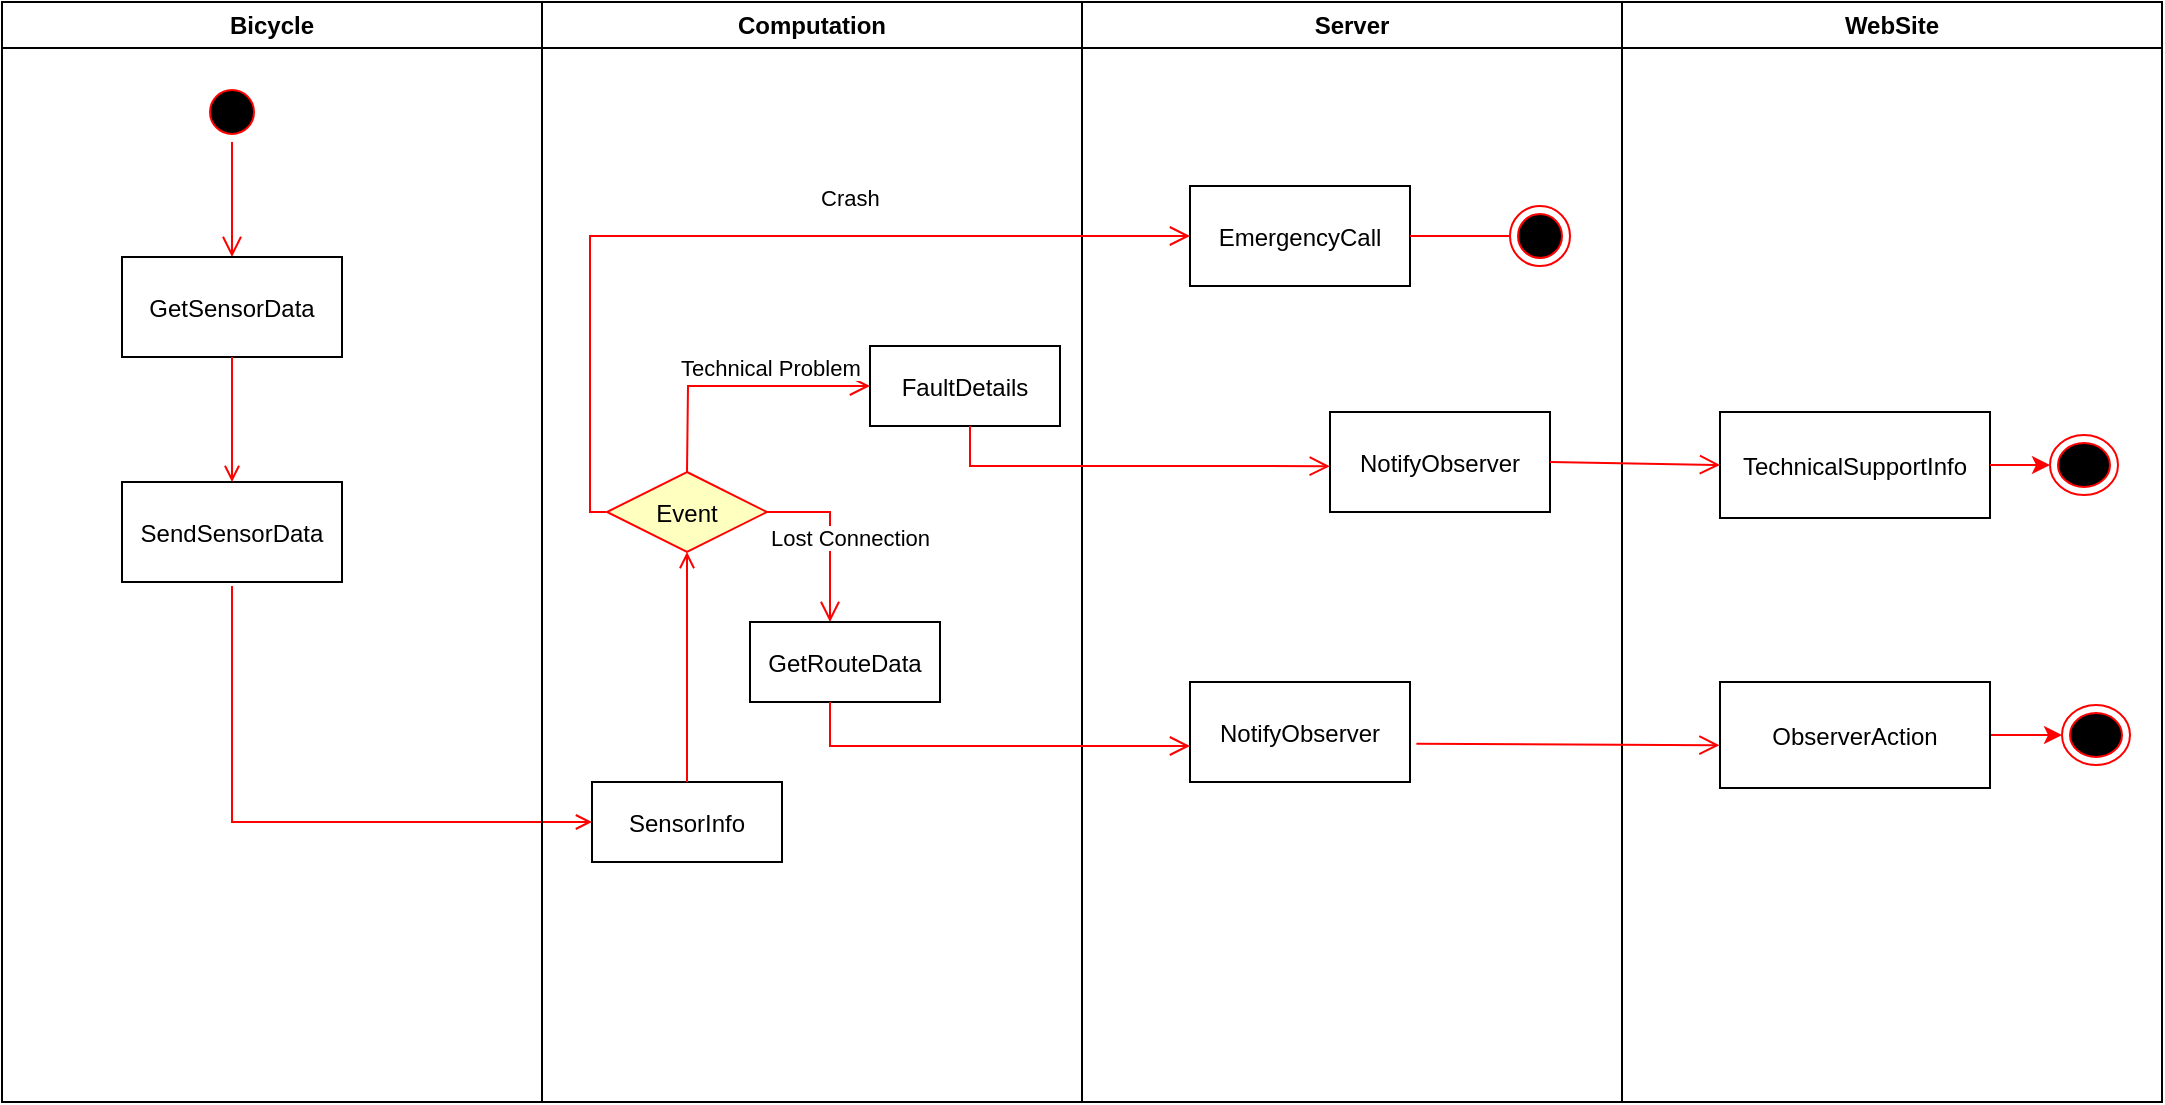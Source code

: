 <mxfile version="10.6.7" type="device"><diagram name="Page-1" id="e7e014a7-5840-1c2e-5031-d8a46d1fe8dd"><mxGraphModel dx="797" dy="419" grid="1" gridSize="10" guides="1" tooltips="1" connect="1" arrows="1" fold="1" page="1" pageScale="1" pageWidth="1169" pageHeight="826" background="#ffffff" math="0" shadow="0"><root><mxCell id="0"/><mxCell id="1" parent="0"/><mxCell id="2" value="Bicycle" style="swimlane;whiteSpace=wrap" parent="1" vertex="1"><mxGeometry x="16" y="128" width="270" height="550" as="geometry"><mxRectangle x="164.5" y="128" width="80" height="23" as="alternateBounds"/></mxGeometry></mxCell><mxCell id="5" value="" style="ellipse;shape=startState;fillColor=#000000;strokeColor=#ff0000;" parent="2" vertex="1"><mxGeometry x="100" y="40" width="30" height="30" as="geometry"/></mxCell><mxCell id="6" value="" style="edgeStyle=elbowEdgeStyle;elbow=horizontal;verticalAlign=bottom;endArrow=open;endSize=8;strokeColor=#FF0000;endFill=1;rounded=0" parent="2" source="5" target="LWgSFQG2G5fr-z0M0gF6-55" edge="1"><mxGeometry x="100" y="40" as="geometry"><mxPoint x="115" y="122" as="targetPoint"/></mxGeometry></mxCell><mxCell id="8" value="SendSensorData" style="" parent="2" vertex="1"><mxGeometry x="60" y="240" width="110" height="50" as="geometry"/></mxCell><mxCell id="LWgSFQG2G5fr-z0M0gF6-55" value="GetSensorData" style="" parent="2" vertex="1"><mxGeometry x="60" y="127.5" width="110" height="50" as="geometry"/></mxCell><mxCell id="LWgSFQG2G5fr-z0M0gF6-59" value="" style="endArrow=open;strokeColor=#FF0000;endFill=1;rounded=0;exitX=0.5;exitY=1;exitDx=0;exitDy=0;entryX=0.5;entryY=0;entryDx=0;entryDy=0;" parent="2" source="LWgSFQG2G5fr-z0M0gF6-55" target="8" edge="1"><mxGeometry relative="1" as="geometry"><mxPoint x="115" y="185" as="sourcePoint"/><mxPoint x="115" y="220" as="targetPoint"/></mxGeometry></mxCell><mxCell id="20" value="" style="endArrow=open;strokeColor=#FF0000;endFill=1;rounded=0;entryX=0;entryY=0.5;entryDx=0;entryDy=0;" parent="2" target="16" edge="1"><mxGeometry relative="1" as="geometry"><mxPoint x="115" y="292" as="sourcePoint"/><mxPoint x="284" y="350" as="targetPoint"/><Array as="points"><mxPoint x="115" y="410"/></Array></mxGeometry></mxCell><mxCell id="3" value="Computation" style="swimlane;whiteSpace=wrap" parent="1" vertex="1"><mxGeometry x="286" y="128" width="270" height="550" as="geometry"/></mxCell><mxCell id="16" value="SensorInfo" style="" parent="3" vertex="1"><mxGeometry x="25" y="390" width="95" height="40" as="geometry"/></mxCell><mxCell id="21" value="Event" style="rhombus;fillColor=#ffffc0;strokeColor=#ff0000;" parent="3" vertex="1"><mxGeometry x="32.5" y="235" width="80" height="40" as="geometry"/></mxCell><mxCell id="22" value="Technical Problem" style="edgeStyle=elbowEdgeStyle;elbow=horizontal;align=left;verticalAlign=bottom;endArrow=open;endSize=8;strokeColor=#FF0000;exitX=0.5;exitY=0;endFill=1;rounded=0;entryX=0;entryY=0.5;entryDx=0;entryDy=0;" parent="3" source="21" target="LWgSFQG2G5fr-z0M0gF6-71" edge="1"><mxGeometry x="-0.303" y="9" relative="1" as="geometry"><mxPoint x="154" y="192" as="targetPoint"/><Array as="points"><mxPoint x="73" y="182"/><mxPoint x="84" y="132"/><mxPoint x="84" y="122"/><mxPoint x="84" y="92"/><mxPoint x="190" y="180"/></Array><mxPoint x="-9" y="9" as="offset"/></mxGeometry></mxCell><mxCell id="23" value="Lost Connection" style="edgeStyle=elbowEdgeStyle;elbow=horizontal;align=left;verticalAlign=top;endArrow=open;endSize=8;strokeColor=#FF0000;endFill=1;rounded=0" parent="3" source="21" target="30" edge="1"><mxGeometry x="-1" relative="1" as="geometry"><mxPoint x="190" y="305" as="targetPoint"/><Array as="points"><mxPoint x="144" y="282"/><mxPoint x="134" y="262"/><mxPoint x="140" y="252"/><mxPoint x="140" y="272"/></Array></mxGeometry></mxCell><mxCell id="24" value="" style="endArrow=open;strokeColor=#FF0000;endFill=1;rounded=0;entryX=0.5;entryY=1;entryDx=0;entryDy=0;" parent="3" source="16" target="21" edge="1"><mxGeometry relative="1" as="geometry"><Array as="points"/></mxGeometry></mxCell><mxCell id="30" value="GetRouteData" style="" parent="3" vertex="1"><mxGeometry x="104" y="310" width="95" height="40" as="geometry"/></mxCell><mxCell id="LWgSFQG2G5fr-z0M0gF6-71" value="FaultDetails" style="" parent="3" vertex="1"><mxGeometry x="164" y="172" width="95" height="40" as="geometry"/></mxCell><mxCell id="4" value="Server" style="swimlane;whiteSpace=wrap" parent="1" vertex="1"><mxGeometry x="556" y="128" width="270" height="550" as="geometry"/></mxCell><mxCell id="33" value="NotifyObserver" style="" parent="4" vertex="1"><mxGeometry x="54" y="340" width="110" height="50" as="geometry"/></mxCell><mxCell id="LWgSFQG2G5fr-z0M0gF6-84" value="EmergencyCall" style="" parent="4" vertex="1"><mxGeometry x="54" y="92" width="110" height="50" as="geometry"/></mxCell><mxCell id="LWgSFQG2G5fr-z0M0gF6-86" value="NotifyObserver" style="" parent="4" vertex="1"><mxGeometry x="124" y="205" width="110" height="50" as="geometry"/></mxCell><mxCell id="LWgSFQG2G5fr-z0M0gF6-88" value="" style="edgeStyle=orthogonalEdgeStyle;rounded=0;orthogonalLoop=1;jettySize=auto;html=1;verticalAlign=bottom;strokeColor=#ff0000;endArrow=none;endSize=8;startArrow=none;startFill=0;endFill=0;" parent="4" source="LWgSFQG2G5fr-z0M0gF6-87" target="LWgSFQG2G5fr-z0M0gF6-84" edge="1"><mxGeometry relative="1" as="geometry"/></mxCell><mxCell id="LWgSFQG2G5fr-z0M0gF6-87" value="" style="ellipse;html=1;shape=endState;fillColor=#000000;strokeColor=#ff0000;" parent="4" vertex="1"><mxGeometry x="214" y="102" width="30" height="30" as="geometry"/></mxCell><mxCell id="LWgSFQG2G5fr-z0M0gF6-47" value="WebSite" style="swimlane;whiteSpace=wrap;startSize=23;" parent="1" vertex="1"><mxGeometry x="826" y="128" width="270" height="550" as="geometry"/></mxCell><mxCell id="LWgSFQG2G5fr-z0M0gF6-48" value="TechnicalSupportInfo" style="" parent="LWgSFQG2G5fr-z0M0gF6-47" vertex="1"><mxGeometry x="49" y="205" width="135" height="53" as="geometry"/></mxCell><mxCell id="LWgSFQG2G5fr-z0M0gF6-107" value="" style="edgeStyle=none;rounded=1;orthogonalLoop=1;jettySize=auto;html=1;endArrow=none;verticalAlign=bottom;strokeColor=#ff0000;endSize=8;startArrow=classic;startFill=1;endFill=0;" parent="LWgSFQG2G5fr-z0M0gF6-47" source="LWgSFQG2G5fr-z0M0gF6-51" target="LWgSFQG2G5fr-z0M0gF6-66" edge="1"><mxGeometry relative="1" as="geometry"/></mxCell><mxCell id="LWgSFQG2G5fr-z0M0gF6-51" value="" style="ellipse;shape=endState;fillColor=#000000;strokeColor=#ff0000" parent="LWgSFQG2G5fr-z0M0gF6-47" vertex="1"><mxGeometry x="220" y="351.5" width="34" height="30" as="geometry"/></mxCell><mxCell id="LWgSFQG2G5fr-z0M0gF6-66" value="ObserverAction" style="" parent="LWgSFQG2G5fr-z0M0gF6-47" vertex="1"><mxGeometry x="49" y="340" width="135" height="53" as="geometry"/></mxCell><mxCell id="LWgSFQG2G5fr-z0M0gF6-115" value="" style="edgeStyle=none;rounded=1;orthogonalLoop=1;jettySize=auto;html=1;endArrow=none;verticalAlign=bottom;strokeColor=#ff0000;endSize=8;startArrow=classic;startFill=1;endFill=0;" parent="LWgSFQG2G5fr-z0M0gF6-47" source="LWgSFQG2G5fr-z0M0gF6-113" target="LWgSFQG2G5fr-z0M0gF6-48" edge="1"><mxGeometry relative="1" as="geometry"/></mxCell><mxCell id="LWgSFQG2G5fr-z0M0gF6-113" value="" style="ellipse;shape=endState;fillColor=#000000;strokeColor=#ff0000" parent="LWgSFQG2G5fr-z0M0gF6-47" vertex="1"><mxGeometry x="214" y="216.5" width="34" height="30" as="geometry"/></mxCell><mxCell id="LWgSFQG2G5fr-z0M0gF6-68" value="" style="edgeStyle=orthogonalEdgeStyle;html=1;verticalAlign=bottom;endArrow=open;endSize=8;strokeColor=#ff0000;rounded=0;" parent="1" source="30" target="33" edge="1"><mxGeometry relative="1" as="geometry"><mxPoint x="670" y="500" as="targetPoint"/><mxPoint x="450" y="510" as="sourcePoint"/><Array as="points"><mxPoint x="430" y="500"/><mxPoint x="670" y="500"/><mxPoint x="670" y="493"/></Array></mxGeometry></mxCell><mxCell id="LWgSFQG2G5fr-z0M0gF6-62" value="Crash" style="edgeStyle=elbowEdgeStyle;elbow=horizontal;align=left;verticalAlign=bottom;endArrow=open;endSize=8;strokeColor=#FF0000;endFill=1;rounded=0;entryX=0;entryY=0.5;entryDx=0;entryDy=0;" parent="1" target="LWgSFQG2G5fr-z0M0gF6-84" edge="1"><mxGeometry x="0.164" y="10" relative="1" as="geometry"><mxPoint x="600" y="230" as="targetPoint"/><Array as="points"><mxPoint x="310" y="270"/><mxPoint x="310" y="190"/><mxPoint x="476" y="318"/></Array><mxPoint x="318" y="383" as="sourcePoint"/><mxPoint as="offset"/></mxGeometry></mxCell><mxCell id="LWgSFQG2G5fr-z0M0gF6-92" value="" style="edgeStyle=orthogonalEdgeStyle;html=1;verticalAlign=bottom;endArrow=open;endSize=8;strokeColor=#ff0000;rounded=0;entryX=-0.001;entryY=0.543;entryDx=0;entryDy=0;entryPerimeter=0;" parent="1" source="LWgSFQG2G5fr-z0M0gF6-71" target="LWgSFQG2G5fr-z0M0gF6-86" edge="1"><mxGeometry relative="1" as="geometry"><mxPoint x="680" y="358" as="targetPoint"/><mxPoint x="499.833" y="407" as="sourcePoint"/><Array as="points"><mxPoint x="500" y="360"/><mxPoint x="640" y="360"/></Array></mxGeometry></mxCell><mxCell id="LWgSFQG2G5fr-z0M0gF6-100" value="" style="html=1;verticalAlign=bottom;endArrow=open;endSize=8;strokeColor=#ff0000;exitX=1;exitY=0.5;exitDx=0;exitDy=0;entryX=0;entryY=0.5;entryDx=0;entryDy=0;" parent="1" source="LWgSFQG2G5fr-z0M0gF6-86" target="LWgSFQG2G5fr-z0M0gF6-48" edge="1"><mxGeometry relative="1" as="geometry"><mxPoint x="880" y="355" as="targetPoint"/><mxPoint x="796.004" y="558.167" as="sourcePoint"/></mxGeometry></mxCell><mxCell id="LWgSFQG2G5fr-z0M0gF6-104" value="" style="html=1;verticalAlign=bottom;endArrow=open;endSize=8;strokeColor=#ff0000;exitX=1.029;exitY=0.617;exitDx=0;exitDy=0;entryX=-0.002;entryY=0.597;entryDx=0;entryDy=0;exitPerimeter=0;entryPerimeter=0;" parent="1" source="33" target="LWgSFQG2G5fr-z0M0gF6-66" edge="1"><mxGeometry relative="1" as="geometry"><mxPoint x="840.238" y="501.524" as="targetPoint"/><mxPoint x="755" y="500.095" as="sourcePoint"/></mxGeometry></mxCell></root></mxGraphModel></diagram></mxfile>